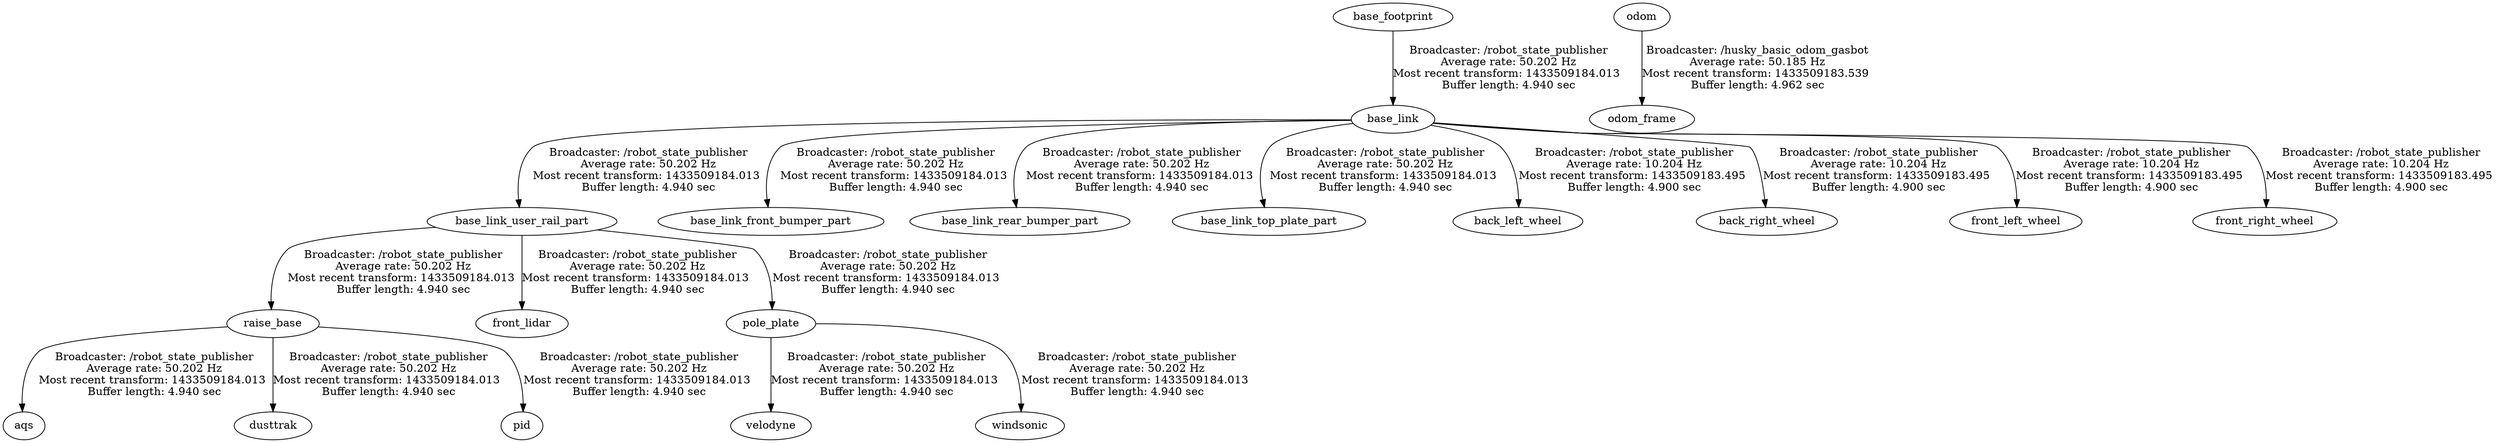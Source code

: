 digraph G {
"raise_base" -> "aqs"[label="Broadcaster: /robot_state_publisher\nAverage rate: 50.202 Hz\nMost recent transform: 1433509184.013 \nBuffer length: 4.940 sec\n"];
"base_link_user_rail_part" -> "raise_base"[label="Broadcaster: /robot_state_publisher\nAverage rate: 50.202 Hz\nMost recent transform: 1433509184.013 \nBuffer length: 4.940 sec\n"];
"base_footprint" -> "base_link"[label="Broadcaster: /robot_state_publisher\nAverage rate: 50.202 Hz\nMost recent transform: 1433509184.013 \nBuffer length: 4.940 sec\n"];
"base_link" -> "base_link_front_bumper_part"[label="Broadcaster: /robot_state_publisher\nAverage rate: 50.202 Hz\nMost recent transform: 1433509184.013 \nBuffer length: 4.940 sec\n"];
"base_link" -> "base_link_rear_bumper_part"[label="Broadcaster: /robot_state_publisher\nAverage rate: 50.202 Hz\nMost recent transform: 1433509184.013 \nBuffer length: 4.940 sec\n"];
"base_link" -> "base_link_top_plate_part"[label="Broadcaster: /robot_state_publisher\nAverage rate: 50.202 Hz\nMost recent transform: 1433509184.013 \nBuffer length: 4.940 sec\n"];
"base_link" -> "base_link_user_rail_part"[label="Broadcaster: /robot_state_publisher\nAverage rate: 50.202 Hz\nMost recent transform: 1433509184.013 \nBuffer length: 4.940 sec\n"];
"raise_base" -> "dusttrak"[label="Broadcaster: /robot_state_publisher\nAverage rate: 50.202 Hz\nMost recent transform: 1433509184.013 \nBuffer length: 4.940 sec\n"];
"base_link_user_rail_part" -> "front_lidar"[label="Broadcaster: /robot_state_publisher\nAverage rate: 50.202 Hz\nMost recent transform: 1433509184.013 \nBuffer length: 4.940 sec\n"];
"raise_base" -> "pid"[label="Broadcaster: /robot_state_publisher\nAverage rate: 50.202 Hz\nMost recent transform: 1433509184.013 \nBuffer length: 4.940 sec\n"];
"base_link_user_rail_part" -> "pole_plate"[label="Broadcaster: /robot_state_publisher\nAverage rate: 50.202 Hz\nMost recent transform: 1433509184.013 \nBuffer length: 4.940 sec\n"];
"pole_plate" -> "velodyne"[label="Broadcaster: /robot_state_publisher\nAverage rate: 50.202 Hz\nMost recent transform: 1433509184.013 \nBuffer length: 4.940 sec\n"];
"pole_plate" -> "windsonic"[label="Broadcaster: /robot_state_publisher\nAverage rate: 50.202 Hz\nMost recent transform: 1433509184.013 \nBuffer length: 4.940 sec\n"];
"odom" -> "odom_frame"[label="Broadcaster: /husky_basic_odom_gasbot\nAverage rate: 50.185 Hz\nMost recent transform: 1433509183.539 \nBuffer length: 4.962 sec\n"];
"base_link" -> "back_left_wheel"[label="Broadcaster: /robot_state_publisher\nAverage rate: 10.204 Hz\nMost recent transform: 1433509183.495 \nBuffer length: 4.900 sec\n"];
"base_link" -> "back_right_wheel"[label="Broadcaster: /robot_state_publisher\nAverage rate: 10.204 Hz\nMost recent transform: 1433509183.495 \nBuffer length: 4.900 sec\n"];
"base_link" -> "front_left_wheel"[label="Broadcaster: /robot_state_publisher\nAverage rate: 10.204 Hz\nMost recent transform: 1433509183.495 \nBuffer length: 4.900 sec\n"];
"base_link" -> "front_right_wheel"[label="Broadcaster: /robot_state_publisher\nAverage rate: 10.204 Hz\nMost recent transform: 1433509183.495 \nBuffer length: 4.900 sec\n"];
}